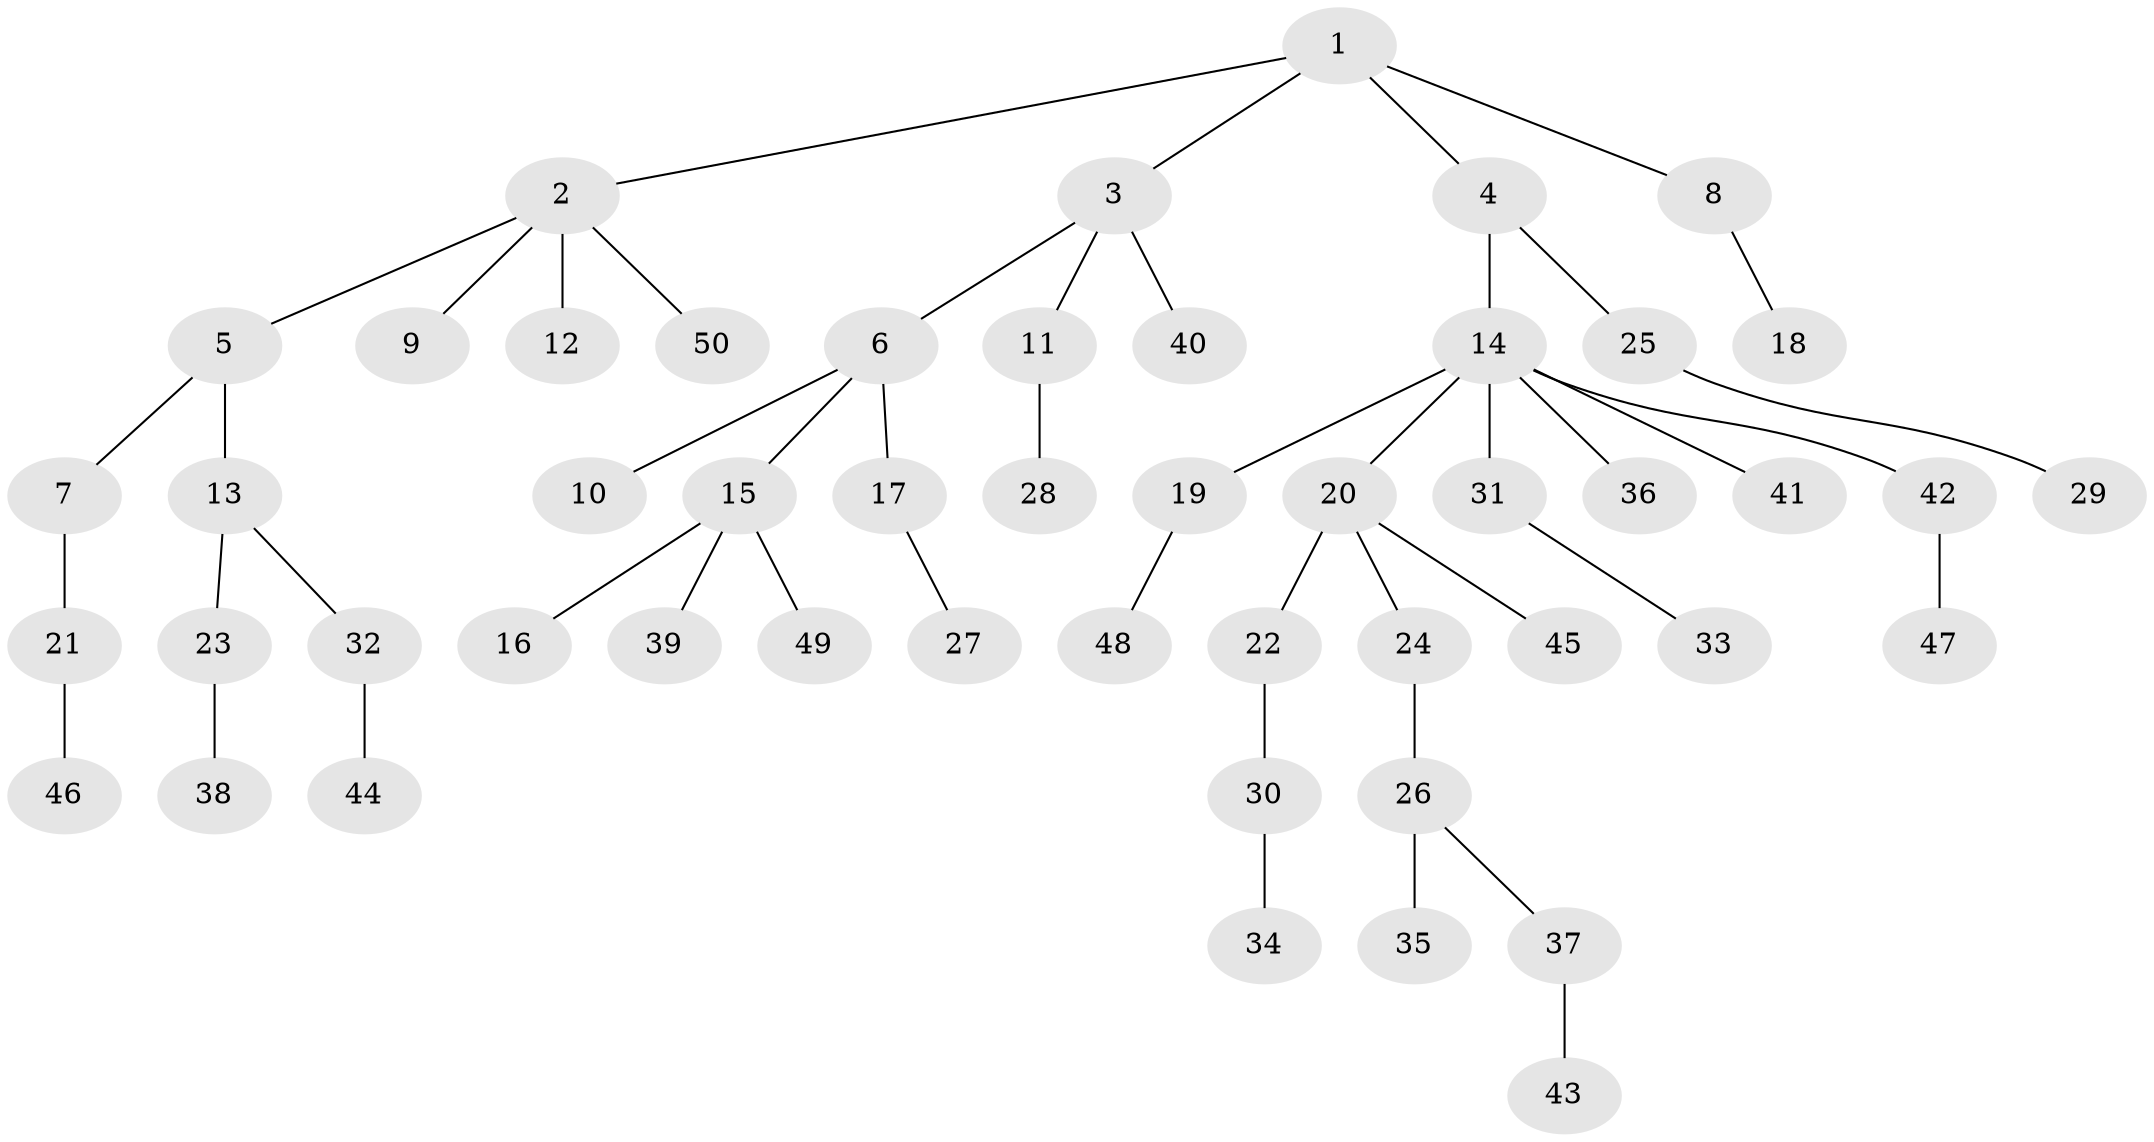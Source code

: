 // Generated by graph-tools (version 1.1) at 2025/15/03/09/25 04:15:26]
// undirected, 50 vertices, 49 edges
graph export_dot {
graph [start="1"]
  node [color=gray90,style=filled];
  1;
  2;
  3;
  4;
  5;
  6;
  7;
  8;
  9;
  10;
  11;
  12;
  13;
  14;
  15;
  16;
  17;
  18;
  19;
  20;
  21;
  22;
  23;
  24;
  25;
  26;
  27;
  28;
  29;
  30;
  31;
  32;
  33;
  34;
  35;
  36;
  37;
  38;
  39;
  40;
  41;
  42;
  43;
  44;
  45;
  46;
  47;
  48;
  49;
  50;
  1 -- 2;
  1 -- 3;
  1 -- 4;
  1 -- 8;
  2 -- 5;
  2 -- 9;
  2 -- 12;
  2 -- 50;
  3 -- 6;
  3 -- 11;
  3 -- 40;
  4 -- 14;
  4 -- 25;
  5 -- 7;
  5 -- 13;
  6 -- 10;
  6 -- 15;
  6 -- 17;
  7 -- 21;
  8 -- 18;
  11 -- 28;
  13 -- 23;
  13 -- 32;
  14 -- 19;
  14 -- 20;
  14 -- 31;
  14 -- 36;
  14 -- 41;
  14 -- 42;
  15 -- 16;
  15 -- 39;
  15 -- 49;
  17 -- 27;
  19 -- 48;
  20 -- 22;
  20 -- 24;
  20 -- 45;
  21 -- 46;
  22 -- 30;
  23 -- 38;
  24 -- 26;
  25 -- 29;
  26 -- 35;
  26 -- 37;
  30 -- 34;
  31 -- 33;
  32 -- 44;
  37 -- 43;
  42 -- 47;
}
